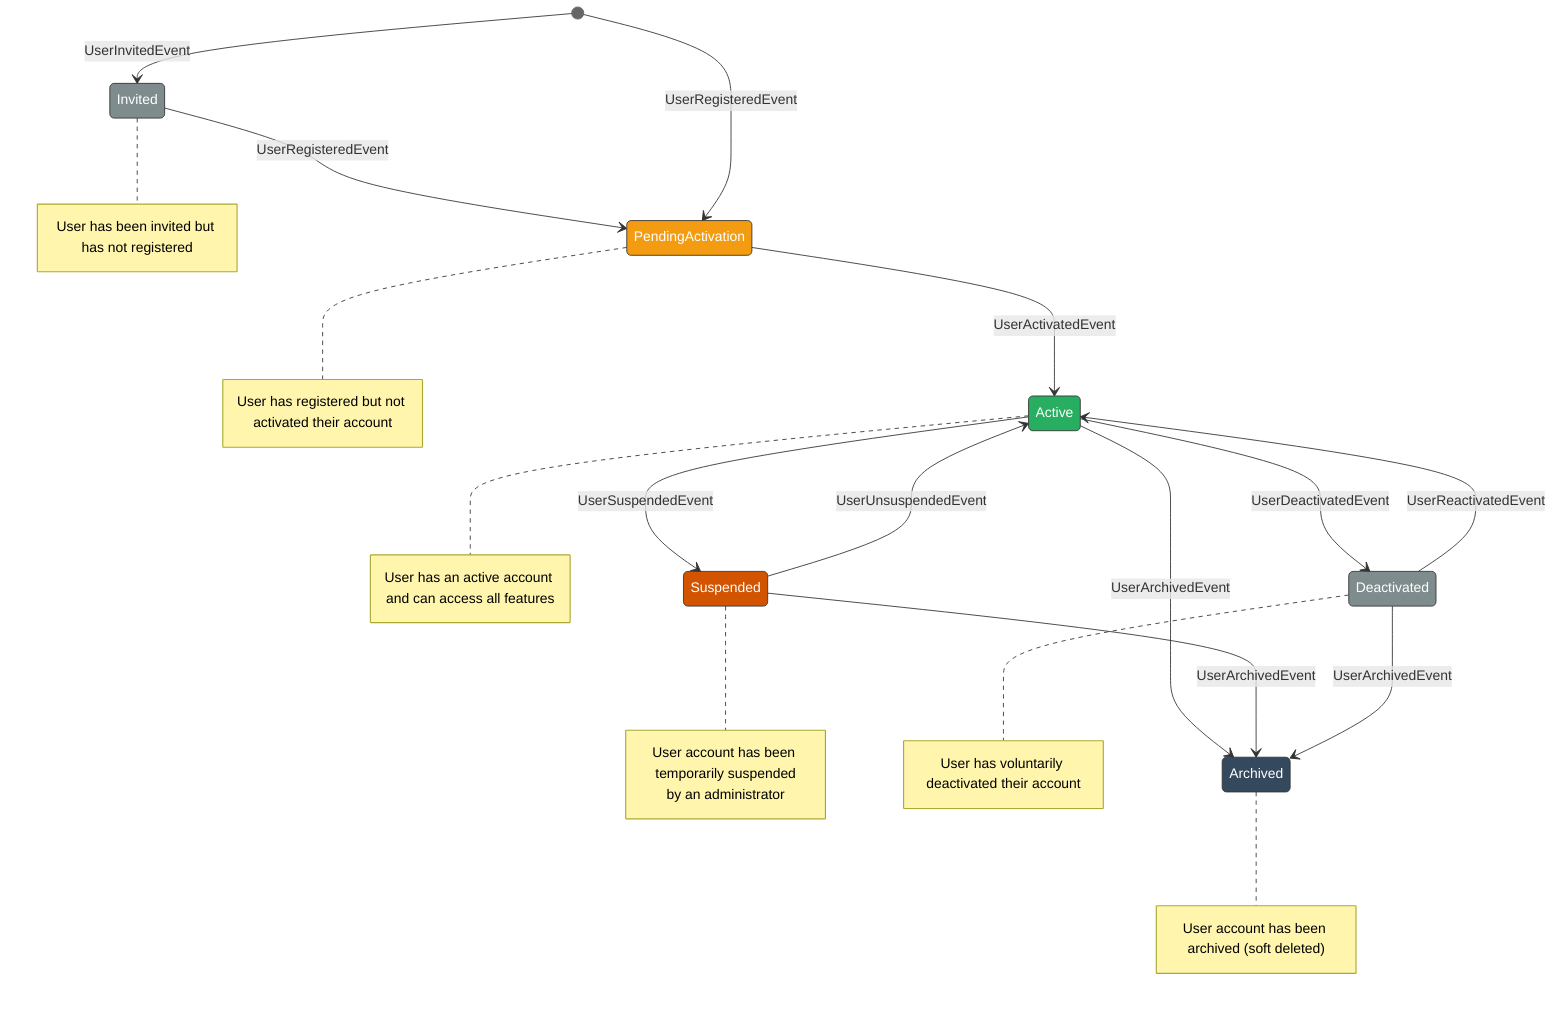 %%{init: {'theme': 'default', 'themeVariables': { 'primaryColor': '#f5f5f5', 'primaryTextColor': '#333333', 'primaryBorderColor': '#cccccc', 'lineColor': '#666666', 'secondaryColor': '#f0f0f0', 'tertiaryColor': '#ffffff' }}}%%
stateDiagram-v2
    [*] --> Invited: UserInvitedEvent
    Invited --> PendingActivation: UserRegisteredEvent
    [*] --> PendingActivation: UserRegisteredEvent
    PendingActivation --> Active: UserActivatedEvent
    Active --> Suspended: UserSuspendedEvent
    Suspended --> Active: UserUnsuspendedEvent
    Active --> Deactivated: UserDeactivatedEvent
    Deactivated --> Active: UserReactivatedEvent
    Active --> Archived: UserArchivedEvent
    Suspended --> Archived: UserArchivedEvent
    Deactivated --> Archived: UserArchivedEvent

    %% State styling with classes
    classDef invitedState fill:#7F8C8D,stroke:#333,color:white
    classDef pendingState fill:#F39C12,stroke:#333,color:white
    classDef activeState fill:#27AE60,stroke:#333,color:white
    classDef suspendedState fill:#D35400,stroke:#333,color:white
    classDef deactivatedState fill:#7F8C8D,stroke:#333,color:white
    classDef archivedState fill:#34495E,stroke:#333,color:white

    class Invited invitedState
    class PendingActivation pendingState
    class Active activeState
    class Suspended suspendedState
    class Deactivated deactivatedState
    class Archived archivedState

    %% Notes
    note right of Invited
        User has been invited but has not registered
    end note

    note right of PendingActivation
        User has registered but not activated their account
    end note

    note right of Active
        User has an active account and can access all features
    end note

    note right of Suspended
        User account has been temporarily suspended
        by an administrator
    end note

    note right of Deactivated
        User has voluntarily deactivated their account
    end note

    note right of Archived
        User account has been archived (soft deleted)
    end note